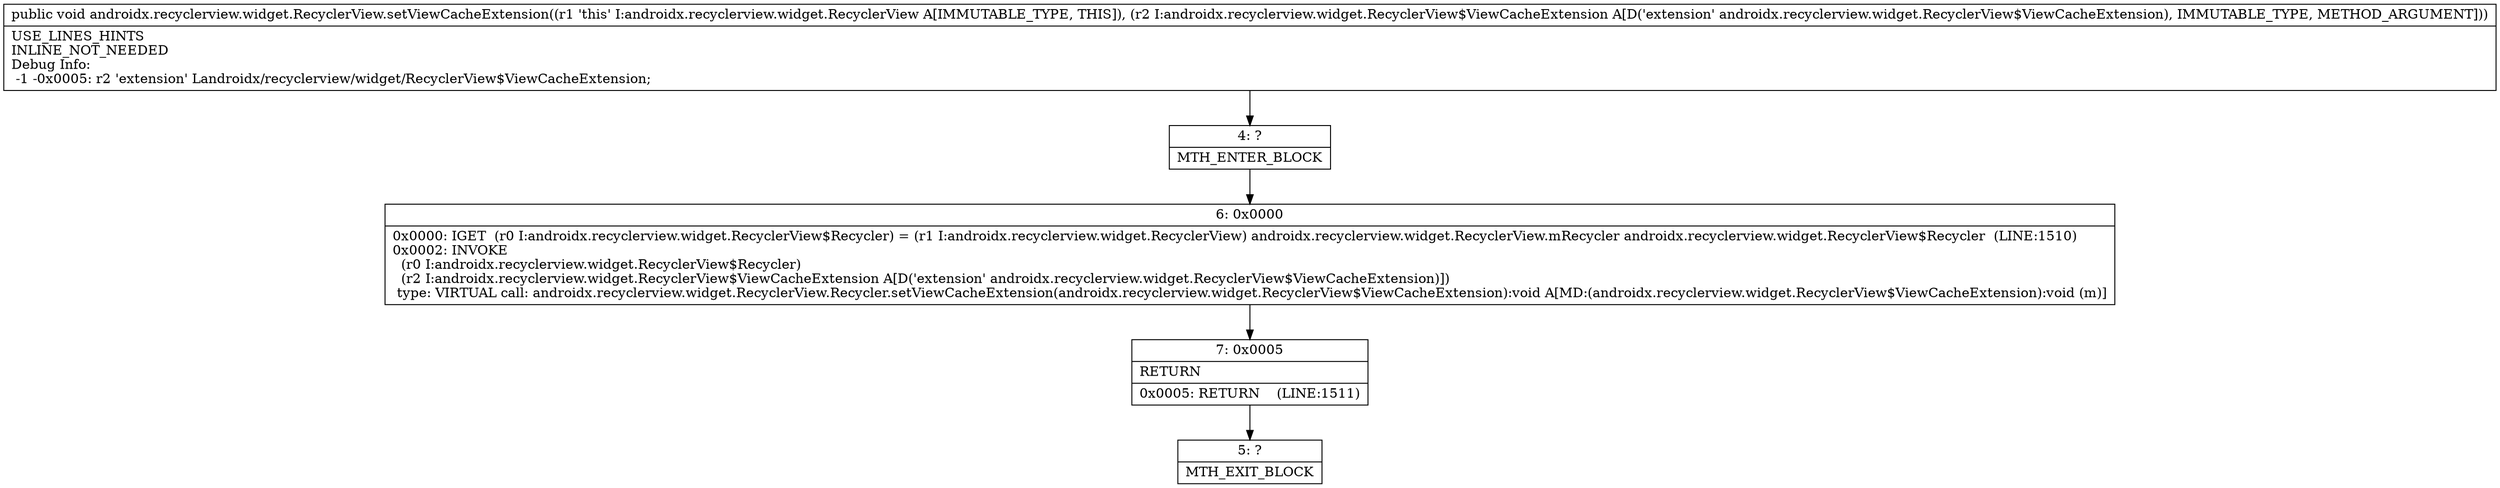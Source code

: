 digraph "CFG forandroidx.recyclerview.widget.RecyclerView.setViewCacheExtension(Landroidx\/recyclerview\/widget\/RecyclerView$ViewCacheExtension;)V" {
Node_4 [shape=record,label="{4\:\ ?|MTH_ENTER_BLOCK\l}"];
Node_6 [shape=record,label="{6\:\ 0x0000|0x0000: IGET  (r0 I:androidx.recyclerview.widget.RecyclerView$Recycler) = (r1 I:androidx.recyclerview.widget.RecyclerView) androidx.recyclerview.widget.RecyclerView.mRecycler androidx.recyclerview.widget.RecyclerView$Recycler  (LINE:1510)\l0x0002: INVOKE  \l  (r0 I:androidx.recyclerview.widget.RecyclerView$Recycler)\l  (r2 I:androidx.recyclerview.widget.RecyclerView$ViewCacheExtension A[D('extension' androidx.recyclerview.widget.RecyclerView$ViewCacheExtension)])\l type: VIRTUAL call: androidx.recyclerview.widget.RecyclerView.Recycler.setViewCacheExtension(androidx.recyclerview.widget.RecyclerView$ViewCacheExtension):void A[MD:(androidx.recyclerview.widget.RecyclerView$ViewCacheExtension):void (m)]\l}"];
Node_7 [shape=record,label="{7\:\ 0x0005|RETURN\l|0x0005: RETURN    (LINE:1511)\l}"];
Node_5 [shape=record,label="{5\:\ ?|MTH_EXIT_BLOCK\l}"];
MethodNode[shape=record,label="{public void androidx.recyclerview.widget.RecyclerView.setViewCacheExtension((r1 'this' I:androidx.recyclerview.widget.RecyclerView A[IMMUTABLE_TYPE, THIS]), (r2 I:androidx.recyclerview.widget.RecyclerView$ViewCacheExtension A[D('extension' androidx.recyclerview.widget.RecyclerView$ViewCacheExtension), IMMUTABLE_TYPE, METHOD_ARGUMENT]))  | USE_LINES_HINTS\lINLINE_NOT_NEEDED\lDebug Info:\l  \-1 \-0x0005: r2 'extension' Landroidx\/recyclerview\/widget\/RecyclerView$ViewCacheExtension;\l}"];
MethodNode -> Node_4;Node_4 -> Node_6;
Node_6 -> Node_7;
Node_7 -> Node_5;
}

